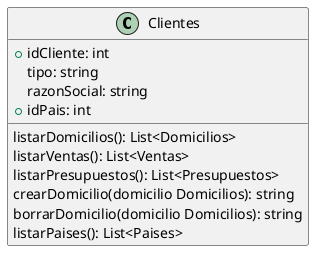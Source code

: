 @startuml Clientes
class Clientes{
    +idCliente: int
    tipo: string
    razonSocial: string 
    +idPais: int

    listarDomicilios(): List<Domicilios>
    listarVentas(): List<Ventas>
    listarPresupuestos(): List<Presupuestos>
    crearDomicilio(domicilio Domicilios): string
    borrarDomicilio(domicilio Domicilios): string
    listarPaises(): List<Paises>
    
}
@enduml